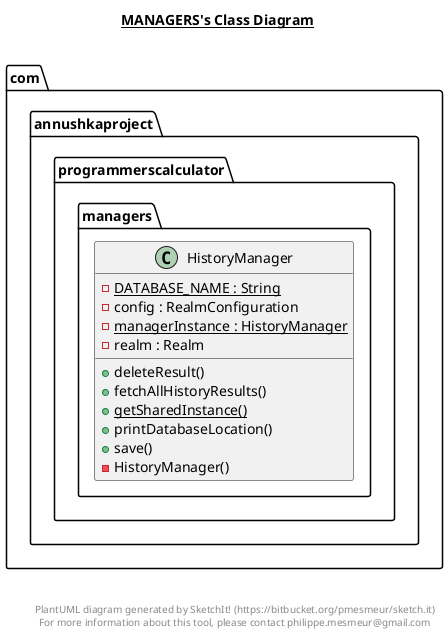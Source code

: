 @startuml

title __MANAGERS's Class Diagram__\n

  namespace com.annushkaproject.programmerscalculator {
    namespace managers {
      class com.annushkaproject.programmerscalculator.managers.HistoryManager {
          {static} - DATABASE_NAME : String
          - config : RealmConfiguration
          {static} - managerInstance : HistoryManager
          - realm : Realm
          + deleteResult()
          + fetchAllHistoryResults()
          {static} + getSharedInstance()
          + printDatabaseLocation()
          + save()
          - HistoryManager()
      }
    }
  }
  



right footer


PlantUML diagram generated by SketchIt! (https://bitbucket.org/pmesmeur/sketch.it)
For more information about this tool, please contact philippe.mesmeur@gmail.com
endfooter

@enduml
